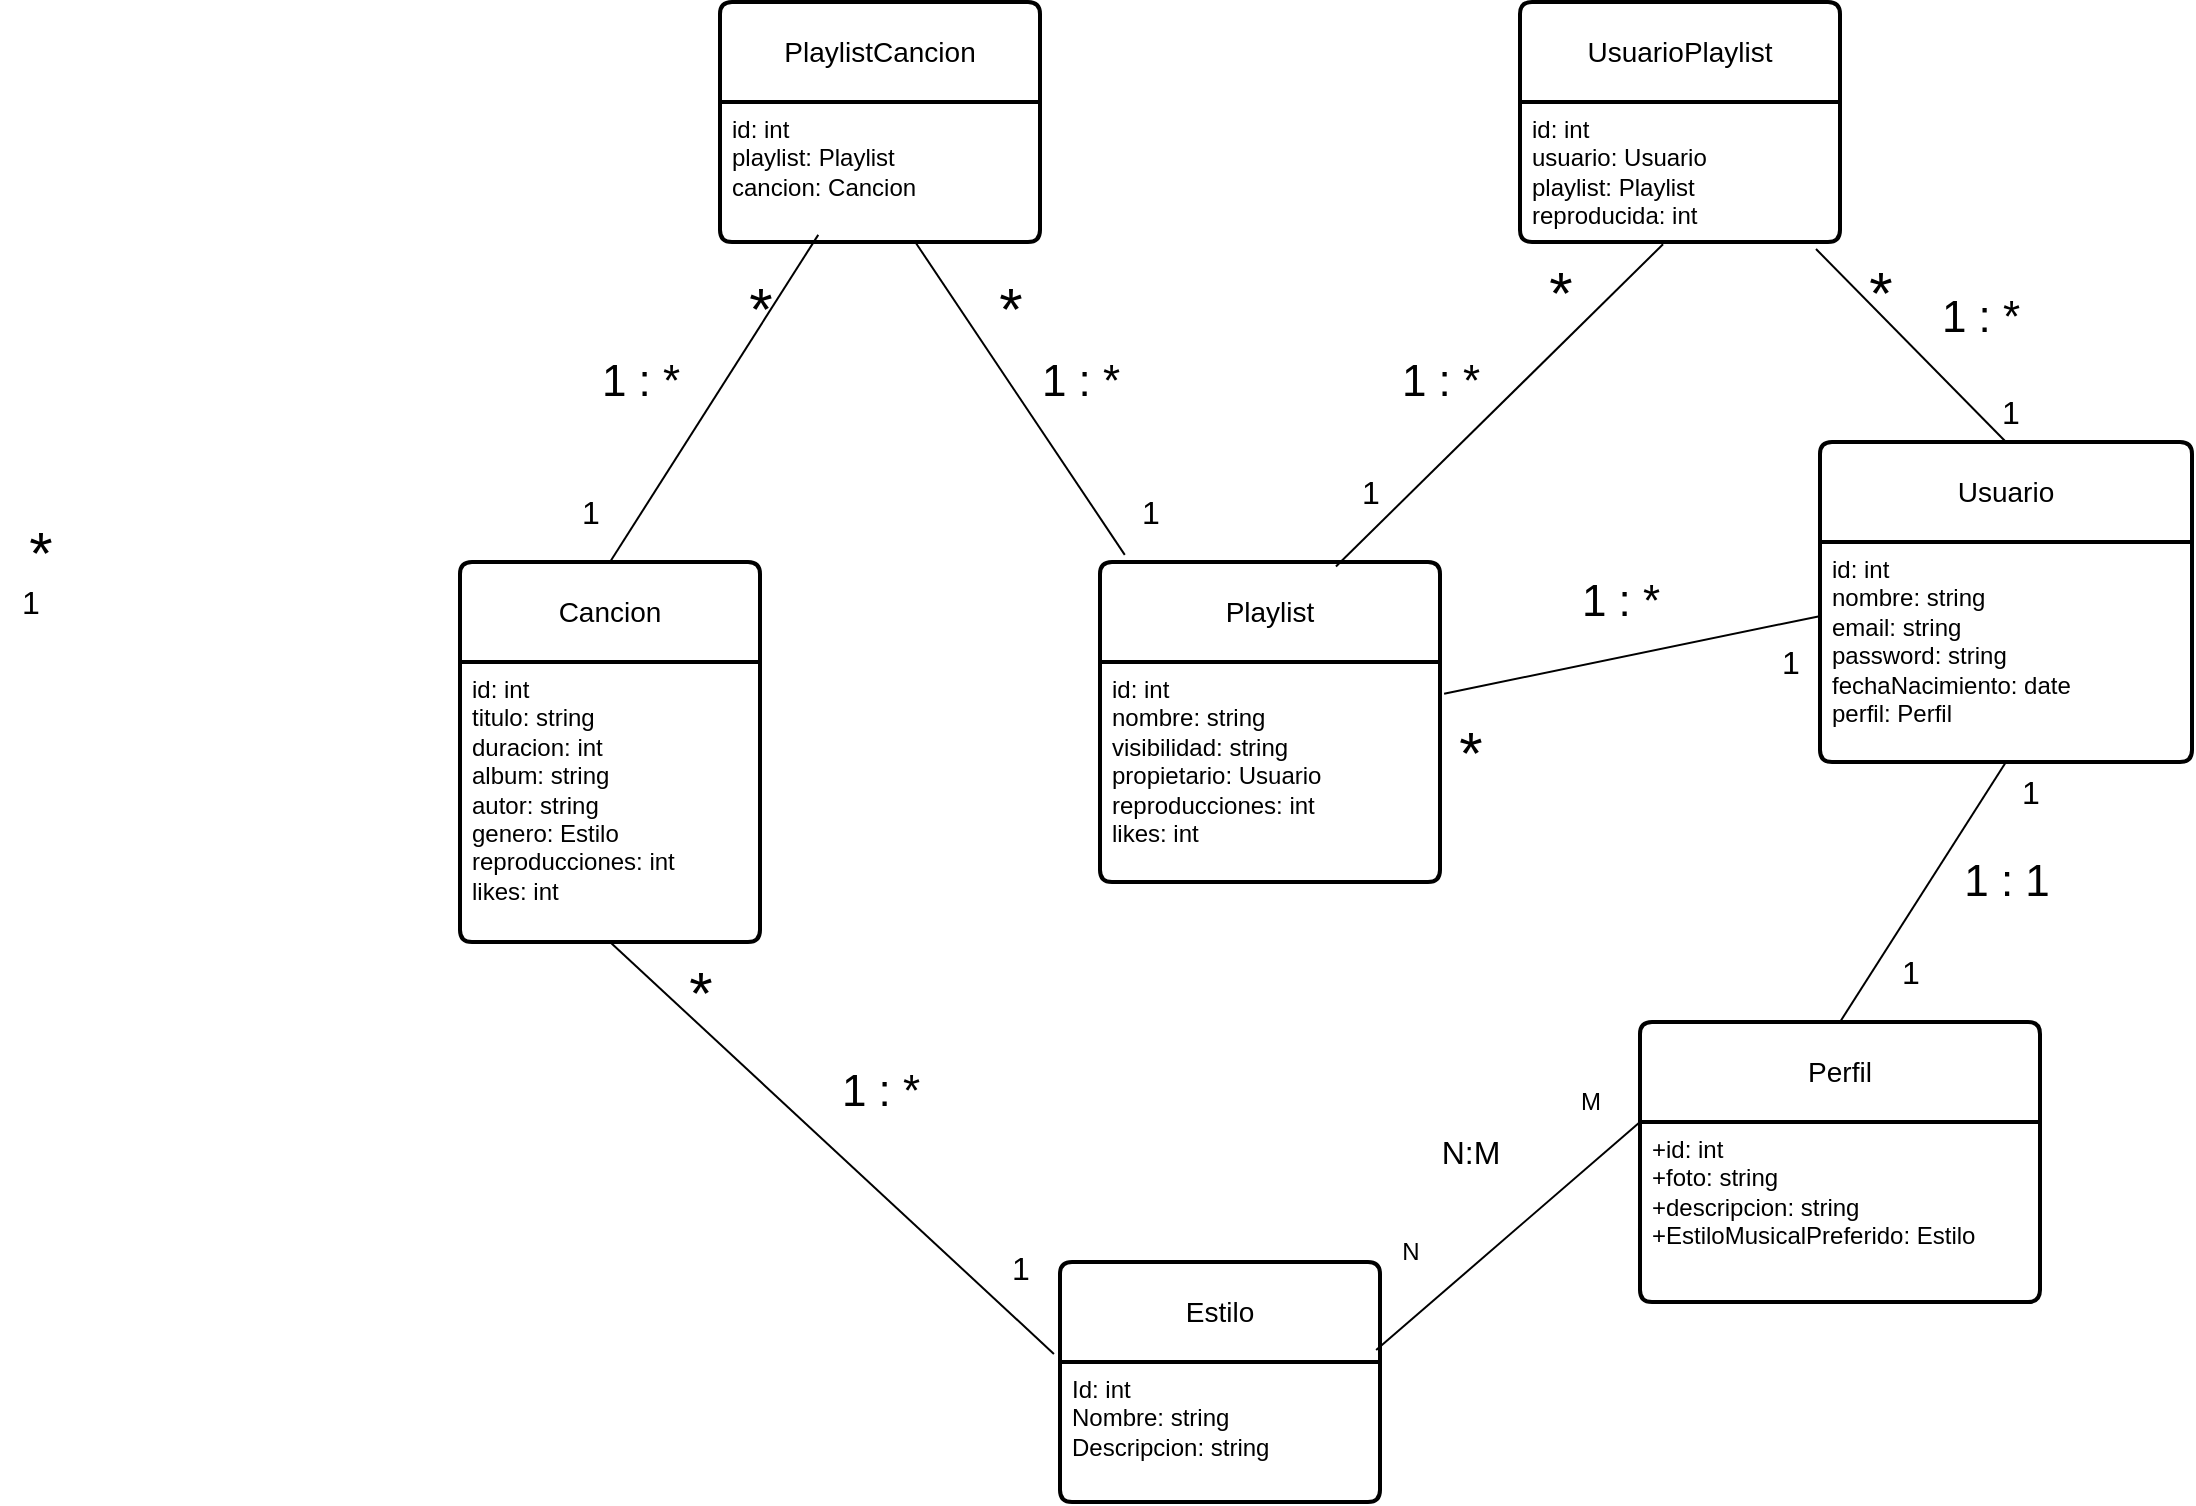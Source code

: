 <mxfile version="26.0.9">
  <diagram name="Página-1" id="Q4VgW65nHnnaz7NwZB-u">
    <mxGraphModel dx="2512" dy="853" grid="1" gridSize="10" guides="1" tooltips="1" connect="1" arrows="1" fold="1" page="1" pageScale="1" pageWidth="827" pageHeight="1169" math="0" shadow="0">
      <root>
        <mxCell id="0" />
        <mxCell id="1" parent="0" />
        <mxCell id="u360cqK-RKr2Ww8NjMrk-1" value="Playlist" style="swimlane;childLayout=stackLayout;horizontal=1;startSize=50;horizontalStack=0;rounded=1;fontSize=14;fontStyle=0;strokeWidth=2;resizeParent=0;resizeLast=1;shadow=0;dashed=0;align=center;arcSize=4;whiteSpace=wrap;html=1;" vertex="1" parent="1">
          <mxGeometry x="250" y="300" width="170" height="160" as="geometry" />
        </mxCell>
        <mxCell id="u360cqK-RKr2Ww8NjMrk-2" value="&lt;div&gt;id: int&lt;/div&gt;&lt;div&gt;nombre: string&lt;/div&gt;&lt;div&gt;visibilidad: string&lt;/div&gt;&lt;div&gt;propietario: Usuario&lt;/div&gt;&lt;div&gt;reproducciones: int&lt;/div&gt;&lt;div&gt;likes: int&lt;br&gt;&lt;/div&gt;" style="align=left;strokeColor=none;fillColor=none;spacingLeft=4;fontSize=12;verticalAlign=top;resizable=0;rotatable=0;part=1;html=1;" vertex="1" parent="u360cqK-RKr2Ww8NjMrk-1">
          <mxGeometry y="50" width="170" height="110" as="geometry" />
        </mxCell>
        <mxCell id="u360cqK-RKr2Ww8NjMrk-3" value="Perfil" style="swimlane;childLayout=stackLayout;horizontal=1;startSize=50;horizontalStack=0;rounded=1;fontSize=14;fontStyle=0;strokeWidth=2;resizeParent=0;resizeLast=1;shadow=0;dashed=0;align=center;arcSize=4;whiteSpace=wrap;html=1;" vertex="1" parent="1">
          <mxGeometry x="520" y="530" width="200" height="140" as="geometry" />
        </mxCell>
        <mxCell id="u360cqK-RKr2Ww8NjMrk-4" value="+id: int&lt;br&gt;+foto: string&lt;br&gt;&lt;div&gt;+descripcion: string&lt;/div&gt;&lt;div&gt;+EstiloMusicalPreferido: Estilo&lt;/div&gt;" style="align=left;strokeColor=none;fillColor=none;spacingLeft=4;fontSize=12;verticalAlign=top;resizable=0;rotatable=0;part=1;html=1;" vertex="1" parent="u360cqK-RKr2Ww8NjMrk-3">
          <mxGeometry y="50" width="200" height="90" as="geometry" />
        </mxCell>
        <mxCell id="u360cqK-RKr2Ww8NjMrk-5" value="UsuarioPlaylist" style="swimlane;childLayout=stackLayout;horizontal=1;startSize=50;horizontalStack=0;rounded=1;fontSize=14;fontStyle=0;strokeWidth=2;resizeParent=0;resizeLast=1;shadow=0;dashed=0;align=center;arcSize=4;whiteSpace=wrap;html=1;" vertex="1" parent="1">
          <mxGeometry x="460" y="20" width="160" height="120" as="geometry" />
        </mxCell>
        <mxCell id="u360cqK-RKr2Ww8NjMrk-6" value="&lt;div&gt;id: int&lt;/div&gt;&lt;div&gt;usuario: Usuario&lt;/div&gt;&lt;div&gt;playlist: Playlist&lt;/div&gt;&lt;div&gt;reproducida: int&lt;br&gt;&lt;/div&gt;" style="align=left;strokeColor=none;fillColor=none;spacingLeft=4;fontSize=12;verticalAlign=top;resizable=0;rotatable=0;part=1;html=1;" vertex="1" parent="u360cqK-RKr2Ww8NjMrk-5">
          <mxGeometry y="50" width="160" height="70" as="geometry" />
        </mxCell>
        <mxCell id="u360cqK-RKr2Ww8NjMrk-7" value="Cancion" style="swimlane;childLayout=stackLayout;horizontal=1;startSize=50;horizontalStack=0;rounded=1;fontSize=14;fontStyle=0;strokeWidth=2;resizeParent=0;resizeLast=1;shadow=0;dashed=0;align=center;arcSize=4;whiteSpace=wrap;html=1;" vertex="1" parent="1">
          <mxGeometry x="-70" y="300" width="150" height="190" as="geometry" />
        </mxCell>
        <mxCell id="u360cqK-RKr2Ww8NjMrk-8" value="&lt;div&gt;id: int&lt;/div&gt;&lt;div&gt;titulo: string&lt;/div&gt;&lt;div&gt;duracion: int&lt;/div&gt;&lt;div&gt;album: string&lt;/div&gt;&lt;div&gt;autor: string&lt;/div&gt;&lt;div&gt;genero: Estilo&lt;/div&gt;&lt;div&gt;reproducciones: int&lt;/div&gt;&lt;div&gt;likes: int&lt;br&gt;&lt;/div&gt;" style="align=left;strokeColor=none;fillColor=none;spacingLeft=4;fontSize=12;verticalAlign=top;resizable=0;rotatable=0;part=1;html=1;" vertex="1" parent="u360cqK-RKr2Ww8NjMrk-7">
          <mxGeometry y="50" width="150" height="140" as="geometry" />
        </mxCell>
        <mxCell id="u360cqK-RKr2Ww8NjMrk-9" value="Usuario" style="swimlane;childLayout=stackLayout;horizontal=1;startSize=50;horizontalStack=0;rounded=1;fontSize=14;fontStyle=0;strokeWidth=2;resizeParent=0;resizeLast=1;shadow=0;dashed=0;align=center;arcSize=4;whiteSpace=wrap;html=1;" vertex="1" parent="1">
          <mxGeometry x="610" y="240" width="186" height="160" as="geometry" />
        </mxCell>
        <mxCell id="u360cqK-RKr2Ww8NjMrk-10" value="&lt;div&gt;id: int&lt;/div&gt;&lt;div&gt;nombre: string&lt;/div&gt;&lt;div&gt;email: string&lt;/div&gt;&lt;div&gt;password: string&lt;/div&gt;&lt;div&gt;fechaNacimiento: date&lt;/div&gt;&lt;div&gt;perfil: Perfil&lt;br&gt;&lt;/div&gt;&lt;div&gt;&lt;br&gt;&lt;/div&gt;" style="align=left;strokeColor=none;fillColor=none;spacingLeft=4;fontSize=12;verticalAlign=top;resizable=0;rotatable=0;part=1;html=1;" vertex="1" parent="u360cqK-RKr2Ww8NjMrk-9">
          <mxGeometry y="50" width="186" height="110" as="geometry" />
        </mxCell>
        <mxCell id="u360cqK-RKr2Ww8NjMrk-11" value="Estilo" style="swimlane;childLayout=stackLayout;horizontal=1;startSize=50;horizontalStack=0;rounded=1;fontSize=14;fontStyle=0;strokeWidth=2;resizeParent=0;resizeLast=1;shadow=0;dashed=0;align=center;arcSize=4;whiteSpace=wrap;html=1;" vertex="1" parent="1">
          <mxGeometry x="230" y="650" width="160" height="120" as="geometry" />
        </mxCell>
        <mxCell id="u360cqK-RKr2Ww8NjMrk-12" value="Id: int&lt;br&gt;Nombre: string&lt;br&gt;Descripcion: string" style="align=left;strokeColor=none;fillColor=none;spacingLeft=4;fontSize=12;verticalAlign=top;resizable=0;rotatable=0;part=1;html=1;" vertex="1" parent="u360cqK-RKr2Ww8NjMrk-11">
          <mxGeometry y="50" width="160" height="70" as="geometry" />
        </mxCell>
        <mxCell id="u360cqK-RKr2Ww8NjMrk-13" value="PlaylistCancion" style="swimlane;childLayout=stackLayout;horizontal=1;startSize=50;horizontalStack=0;rounded=1;fontSize=14;fontStyle=0;strokeWidth=2;resizeParent=0;resizeLast=1;shadow=0;dashed=0;align=center;arcSize=4;whiteSpace=wrap;html=1;" vertex="1" parent="1">
          <mxGeometry x="60" y="20" width="160" height="120" as="geometry" />
        </mxCell>
        <mxCell id="u360cqK-RKr2Ww8NjMrk-14" value="&lt;div&gt;id: int&lt;/div&gt;&lt;div&gt;playlist: Playlist&lt;/div&gt;&lt;div&gt;cancion: Cancion&lt;br&gt;&lt;/div&gt;" style="align=left;strokeColor=none;fillColor=none;spacingLeft=4;fontSize=12;verticalAlign=top;resizable=0;rotatable=0;part=1;html=1;" vertex="1" parent="u360cqK-RKr2Ww8NjMrk-13">
          <mxGeometry y="50" width="160" height="70" as="geometry" />
        </mxCell>
        <mxCell id="u360cqK-RKr2Ww8NjMrk-23" value="" style="endArrow=none;html=1;rounded=0;exitX=0.5;exitY=1;exitDx=0;exitDy=0;entryX=-0.019;entryY=0.383;entryDx=0;entryDy=0;entryPerimeter=0;" edge="1" parent="1" source="u360cqK-RKr2Ww8NjMrk-8" target="u360cqK-RKr2Ww8NjMrk-11">
          <mxGeometry relative="1" as="geometry">
            <mxPoint x="40" y="550" as="sourcePoint" />
            <mxPoint x="200" y="550" as="targetPoint" />
          </mxGeometry>
        </mxCell>
        <mxCell id="u360cqK-RKr2Ww8NjMrk-27" value="&lt;font style=&quot;font-size: 16px;&quot;&gt;1&lt;/font&gt;" style="text;html=1;align=center;verticalAlign=middle;resizable=0;points=[];autosize=1;strokeColor=none;fillColor=none;" vertex="1" parent="1">
          <mxGeometry x="195" y="638" width="30" height="30" as="geometry" />
        </mxCell>
        <mxCell id="u360cqK-RKr2Ww8NjMrk-28" value="&lt;font style=&quot;font-size: 30px;&quot;&gt;*&lt;/font&gt;" style="text;html=1;align=center;verticalAlign=middle;resizable=0;points=[];autosize=1;strokeColor=none;fillColor=none;" vertex="1" parent="1">
          <mxGeometry x="30" y="490" width="40" height="50" as="geometry" />
        </mxCell>
        <mxCell id="u360cqK-RKr2Ww8NjMrk-29" value="&lt;font style=&quot;font-size: 30px;&quot;&gt;*&lt;/font&gt;" style="text;html=1;align=center;verticalAlign=middle;resizable=0;points=[];autosize=1;strokeColor=none;fillColor=none;" vertex="1" parent="1">
          <mxGeometry x="-300" y="270" width="40" height="50" as="geometry" />
        </mxCell>
        <mxCell id="u360cqK-RKr2Ww8NjMrk-30" value="&lt;font style=&quot;font-size: 16px;&quot;&gt;1&lt;/font&gt;" style="text;html=1;align=center;verticalAlign=middle;resizable=0;points=[];autosize=1;strokeColor=none;fillColor=none;" vertex="1" parent="1">
          <mxGeometry x="-300" y="305" width="30" height="30" as="geometry" />
        </mxCell>
        <mxCell id="u360cqK-RKr2Ww8NjMrk-31" value="" style="endArrow=none;html=1;rounded=0;exitX=0.988;exitY=0.367;exitDx=0;exitDy=0;exitPerimeter=0;entryX=0;entryY=0;entryDx=0;entryDy=0;" edge="1" parent="1" source="u360cqK-RKr2Ww8NjMrk-11" target="u360cqK-RKr2Ww8NjMrk-4">
          <mxGeometry width="50" height="50" relative="1" as="geometry">
            <mxPoint x="450" y="440" as="sourcePoint" />
            <mxPoint x="500" y="390" as="targetPoint" />
          </mxGeometry>
        </mxCell>
        <mxCell id="u360cqK-RKr2Ww8NjMrk-32" value="N" style="text;html=1;align=center;verticalAlign=middle;resizable=0;points=[];autosize=1;strokeColor=none;fillColor=none;" vertex="1" parent="1">
          <mxGeometry x="390" y="630" width="30" height="30" as="geometry" />
        </mxCell>
        <mxCell id="u360cqK-RKr2Ww8NjMrk-33" value="M" style="text;html=1;align=center;verticalAlign=middle;resizable=0;points=[];autosize=1;strokeColor=none;fillColor=none;" vertex="1" parent="1">
          <mxGeometry x="480" y="555" width="30" height="30" as="geometry" />
        </mxCell>
        <mxCell id="u360cqK-RKr2Ww8NjMrk-34" value="&lt;font style=&quot;font-size: 16px;&quot;&gt;N:M&lt;/font&gt;" style="text;html=1;align=center;verticalAlign=middle;resizable=0;points=[];autosize=1;strokeColor=none;fillColor=none;" vertex="1" parent="1">
          <mxGeometry x="410" y="580" width="50" height="30" as="geometry" />
        </mxCell>
        <mxCell id="u360cqK-RKr2Ww8NjMrk-35" value="&lt;font style=&quot;font-size: 22px;&quot;&gt;1 : *&lt;/font&gt;" style="text;html=1;align=center;verticalAlign=middle;resizable=0;points=[];autosize=1;strokeColor=none;fillColor=none;" vertex="1" parent="1">
          <mxGeometry x="110" y="545" width="60" height="40" as="geometry" />
        </mxCell>
        <mxCell id="u360cqK-RKr2Ww8NjMrk-36" value="" style="endArrow=none;html=1;rounded=0;exitX=0.5;exitY=0;exitDx=0;exitDy=0;entryX=0.307;entryY=0.949;entryDx=0;entryDy=0;entryPerimeter=0;" edge="1" parent="1" source="u360cqK-RKr2Ww8NjMrk-7" target="u360cqK-RKr2Ww8NjMrk-14">
          <mxGeometry width="50" height="50" relative="1" as="geometry">
            <mxPoint x="450" y="440" as="sourcePoint" />
            <mxPoint x="500" y="390" as="targetPoint" />
          </mxGeometry>
        </mxCell>
        <mxCell id="u360cqK-RKr2Ww8NjMrk-37" value="&lt;font style=&quot;font-size: 16px;&quot;&gt;1&lt;/font&gt;" style="text;html=1;align=center;verticalAlign=middle;resizable=0;points=[];autosize=1;strokeColor=none;fillColor=none;" vertex="1" parent="1">
          <mxGeometry x="-20" y="260" width="30" height="30" as="geometry" />
        </mxCell>
        <mxCell id="u360cqK-RKr2Ww8NjMrk-38" value="&lt;font style=&quot;font-size: 30px;&quot;&gt;*&lt;/font&gt;" style="text;html=1;align=center;verticalAlign=middle;resizable=0;points=[];autosize=1;strokeColor=none;fillColor=none;" vertex="1" parent="1">
          <mxGeometry x="60" y="147.69" width="40" height="50" as="geometry" />
        </mxCell>
        <mxCell id="u360cqK-RKr2Ww8NjMrk-39" value="" style="endArrow=none;html=1;rounded=0;entryX=0.675;entryY=1.033;entryDx=0;entryDy=0;entryPerimeter=0;exitX=0.134;exitY=-0.008;exitDx=0;exitDy=0;exitPerimeter=0;" edge="1" parent="1">
          <mxGeometry width="50" height="50" relative="1" as="geometry">
            <mxPoint x="262.39" y="296.41" as="sourcePoint" />
            <mxPoint x="157.61" y="140.0" as="targetPoint" />
          </mxGeometry>
        </mxCell>
        <mxCell id="u360cqK-RKr2Ww8NjMrk-40" value="&lt;font style=&quot;font-size: 16px;&quot;&gt;1&lt;/font&gt;" style="text;html=1;align=center;verticalAlign=middle;resizable=0;points=[];autosize=1;strokeColor=none;fillColor=none;" vertex="1" parent="1">
          <mxGeometry x="260" y="260" width="30" height="30" as="geometry" />
        </mxCell>
        <mxCell id="u360cqK-RKr2Ww8NjMrk-41" value="&lt;font style=&quot;font-size: 30px;&quot;&gt;*&lt;/font&gt;" style="text;html=1;align=center;verticalAlign=middle;resizable=0;points=[];autosize=1;strokeColor=none;fillColor=none;" vertex="1" parent="1">
          <mxGeometry x="184.61" y="147.69" width="40" height="50" as="geometry" />
        </mxCell>
        <mxCell id="u360cqK-RKr2Ww8NjMrk-42" value="" style="endArrow=none;html=1;rounded=0;entryX=0.447;entryY=1.016;entryDx=0;entryDy=0;entryPerimeter=0;exitX=0.694;exitY=0.014;exitDx=0;exitDy=0;exitPerimeter=0;" edge="1" parent="1" source="u360cqK-RKr2Ww8NjMrk-1" target="u360cqK-RKr2Ww8NjMrk-6">
          <mxGeometry width="50" height="50" relative="1" as="geometry">
            <mxPoint x="360" y="290" as="sourcePoint" />
            <mxPoint x="500" y="390" as="targetPoint" />
          </mxGeometry>
        </mxCell>
        <mxCell id="u360cqK-RKr2Ww8NjMrk-43" value="&lt;font style=&quot;font-size: 30px;&quot;&gt;*&lt;/font&gt;" style="text;html=1;align=center;verticalAlign=middle;resizable=0;points=[];autosize=1;strokeColor=none;fillColor=none;" vertex="1" parent="1">
          <mxGeometry x="460" y="140" width="40" height="50" as="geometry" />
        </mxCell>
        <mxCell id="u360cqK-RKr2Ww8NjMrk-44" value="&lt;font style=&quot;font-size: 16px;&quot;&gt;1&lt;/font&gt;" style="text;html=1;align=center;verticalAlign=middle;resizable=0;points=[];autosize=1;strokeColor=none;fillColor=none;" vertex="1" parent="1">
          <mxGeometry x="370" y="250" width="30" height="30" as="geometry" />
        </mxCell>
        <mxCell id="u360cqK-RKr2Ww8NjMrk-45" value="&lt;font style=&quot;font-size: 30px;&quot;&gt;*&lt;/font&gt;" style="text;html=1;align=center;verticalAlign=middle;resizable=0;points=[];autosize=1;strokeColor=none;fillColor=none;" vertex="1" parent="1">
          <mxGeometry x="620" y="140" width="40" height="50" as="geometry" />
        </mxCell>
        <mxCell id="u360cqK-RKr2Ww8NjMrk-46" value="" style="endArrow=none;html=1;rounded=0;entryX=0.925;entryY=1.05;entryDx=0;entryDy=0;entryPerimeter=0;exitX=0.5;exitY=0;exitDx=0;exitDy=0;" edge="1" parent="1" source="u360cqK-RKr2Ww8NjMrk-9" target="u360cqK-RKr2Ww8NjMrk-6">
          <mxGeometry width="50" height="50" relative="1" as="geometry">
            <mxPoint x="378" y="312" as="sourcePoint" />
            <mxPoint x="542" y="151" as="targetPoint" />
          </mxGeometry>
        </mxCell>
        <mxCell id="u360cqK-RKr2Ww8NjMrk-47" value="" style="endArrow=none;html=1;rounded=0;exitX=0.5;exitY=0;exitDx=0;exitDy=0;entryX=0.5;entryY=1;entryDx=0;entryDy=0;" edge="1" parent="1" source="u360cqK-RKr2Ww8NjMrk-3" target="u360cqK-RKr2Ww8NjMrk-10">
          <mxGeometry width="50" height="50" relative="1" as="geometry">
            <mxPoint x="450" y="440" as="sourcePoint" />
            <mxPoint x="500" y="390" as="targetPoint" />
          </mxGeometry>
        </mxCell>
        <mxCell id="u360cqK-RKr2Ww8NjMrk-49" value="&lt;font style=&quot;font-size: 16px;&quot;&gt;1&lt;/font&gt;" style="text;html=1;align=center;verticalAlign=middle;resizable=0;points=[];autosize=1;strokeColor=none;fillColor=none;" vertex="1" parent="1">
          <mxGeometry x="690" y="210" width="30" height="30" as="geometry" />
        </mxCell>
        <mxCell id="u360cqK-RKr2Ww8NjMrk-50" value="&lt;font style=&quot;font-size: 16px;&quot;&gt;1&lt;/font&gt;" style="text;html=1;align=center;verticalAlign=middle;resizable=0;points=[];autosize=1;strokeColor=none;fillColor=none;" vertex="1" parent="1">
          <mxGeometry x="700" y="400" width="30" height="30" as="geometry" />
        </mxCell>
        <mxCell id="u360cqK-RKr2Ww8NjMrk-51" value="&lt;font style=&quot;font-size: 16px;&quot;&gt;1&lt;/font&gt;" style="text;html=1;align=center;verticalAlign=middle;resizable=0;points=[];autosize=1;strokeColor=none;fillColor=none;" vertex="1" parent="1">
          <mxGeometry x="640" y="490" width="30" height="30" as="geometry" />
        </mxCell>
        <mxCell id="u360cqK-RKr2Ww8NjMrk-52" value="&lt;font style=&quot;font-size: 16px;&quot;&gt;1&lt;/font&gt;" style="text;html=1;align=center;verticalAlign=middle;resizable=0;points=[];autosize=1;strokeColor=none;fillColor=none;" vertex="1" parent="1">
          <mxGeometry x="580" y="335" width="30" height="30" as="geometry" />
        </mxCell>
        <mxCell id="u360cqK-RKr2Ww8NjMrk-53" value="" style="endArrow=none;html=1;rounded=0;exitX=1.012;exitY=0.144;exitDx=0;exitDy=0;entryX=0.002;entryY=0.336;entryDx=0;entryDy=0;exitPerimeter=0;entryPerimeter=0;" edge="1" parent="1" source="u360cqK-RKr2Ww8NjMrk-2" target="u360cqK-RKr2Ww8NjMrk-10">
          <mxGeometry width="50" height="50" relative="1" as="geometry">
            <mxPoint x="630" y="540" as="sourcePoint" />
            <mxPoint x="713" y="410" as="targetPoint" />
          </mxGeometry>
        </mxCell>
        <mxCell id="u360cqK-RKr2Ww8NjMrk-54" value="&lt;font style=&quot;font-size: 30px;&quot;&gt;*&lt;/font&gt;" style="text;html=1;align=center;verticalAlign=middle;resizable=0;points=[];autosize=1;strokeColor=none;fillColor=none;" vertex="1" parent="1">
          <mxGeometry x="415" y="370" width="40" height="50" as="geometry" />
        </mxCell>
        <mxCell id="u360cqK-RKr2Ww8NjMrk-56" value="&lt;font style=&quot;font-size: 22px;&quot;&gt;1 : 1&lt;/font&gt;" style="text;html=1;align=center;verticalAlign=middle;resizable=0;points=[];autosize=1;strokeColor=none;fillColor=none;" vertex="1" parent="1">
          <mxGeometry x="668" y="440" width="70" height="40" as="geometry" />
        </mxCell>
        <mxCell id="u360cqK-RKr2Ww8NjMrk-57" value="&lt;font style=&quot;font-size: 22px;&quot;&gt;1 : *&lt;/font&gt;" style="text;html=1;align=center;verticalAlign=middle;resizable=0;points=[];autosize=1;strokeColor=none;fillColor=none;" vertex="1" parent="1">
          <mxGeometry x="480" y="300" width="60" height="40" as="geometry" />
        </mxCell>
        <mxCell id="u360cqK-RKr2Ww8NjMrk-58" value="&lt;font style=&quot;font-size: 22px;&quot;&gt;1 : *&lt;/font&gt;" style="text;html=1;align=center;verticalAlign=middle;resizable=0;points=[];autosize=1;strokeColor=none;fillColor=none;" vertex="1" parent="1">
          <mxGeometry x="390" y="190" width="60" height="40" as="geometry" />
        </mxCell>
        <mxCell id="u360cqK-RKr2Ww8NjMrk-59" value="&lt;font style=&quot;font-size: 22px;&quot;&gt;1 : *&lt;/font&gt;" style="text;html=1;align=center;verticalAlign=middle;resizable=0;points=[];autosize=1;strokeColor=none;fillColor=none;" vertex="1" parent="1">
          <mxGeometry x="210" y="190" width="60" height="40" as="geometry" />
        </mxCell>
        <mxCell id="u360cqK-RKr2Ww8NjMrk-60" value="&lt;font style=&quot;font-size: 22px;&quot;&gt;1 : *&lt;/font&gt;" style="text;html=1;align=center;verticalAlign=middle;resizable=0;points=[];autosize=1;strokeColor=none;fillColor=none;" vertex="1" parent="1">
          <mxGeometry x="-10" y="190" width="60" height="40" as="geometry" />
        </mxCell>
        <mxCell id="u360cqK-RKr2Ww8NjMrk-61" value="&lt;font style=&quot;font-size: 22px;&quot;&gt;1 : *&lt;/font&gt;" style="text;html=1;align=center;verticalAlign=middle;resizable=0;points=[];autosize=1;strokeColor=none;fillColor=none;" vertex="1" parent="1">
          <mxGeometry x="660" y="157.69" width="60" height="40" as="geometry" />
        </mxCell>
      </root>
    </mxGraphModel>
  </diagram>
</mxfile>
